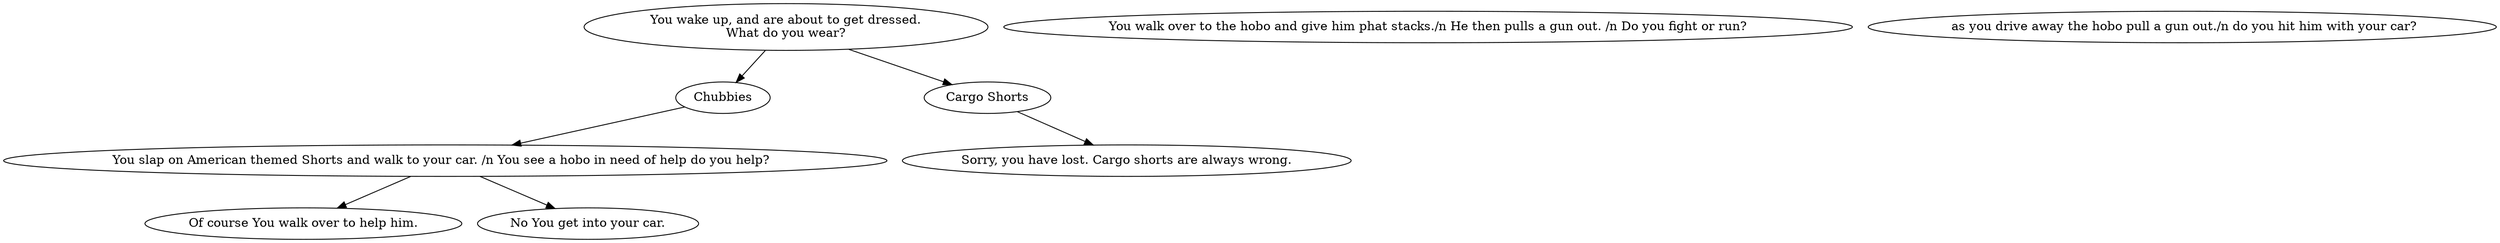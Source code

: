 digraph simple_map{
A [label="You wake up, and are about to get dressed.\nWhat do you wear?"]  //node B
B [label="Chubbies"] //node E
B1 [label="Cargo Shorts"]
B2 [label="Sorry, you have lost. Cargo shorts are always wrong."]
C [label="You slap on American themed Shorts and walk to your car. /n You see a hobo in need of help do you help?  "]
D [label="Of course You walk over to help him."]
D1 [label="No You get into your car."]
E [label="You walk over to the hobo and give him phat stacks./n He then pulls a gun out. /n Do you fight or run?"]
E1 [label= " as you drive away the hobo pull a gun out./n do you hit him with your car?"]

A ->B
A ->B1
B1 ->B2
B ->C
C -> D
C -> D1

}